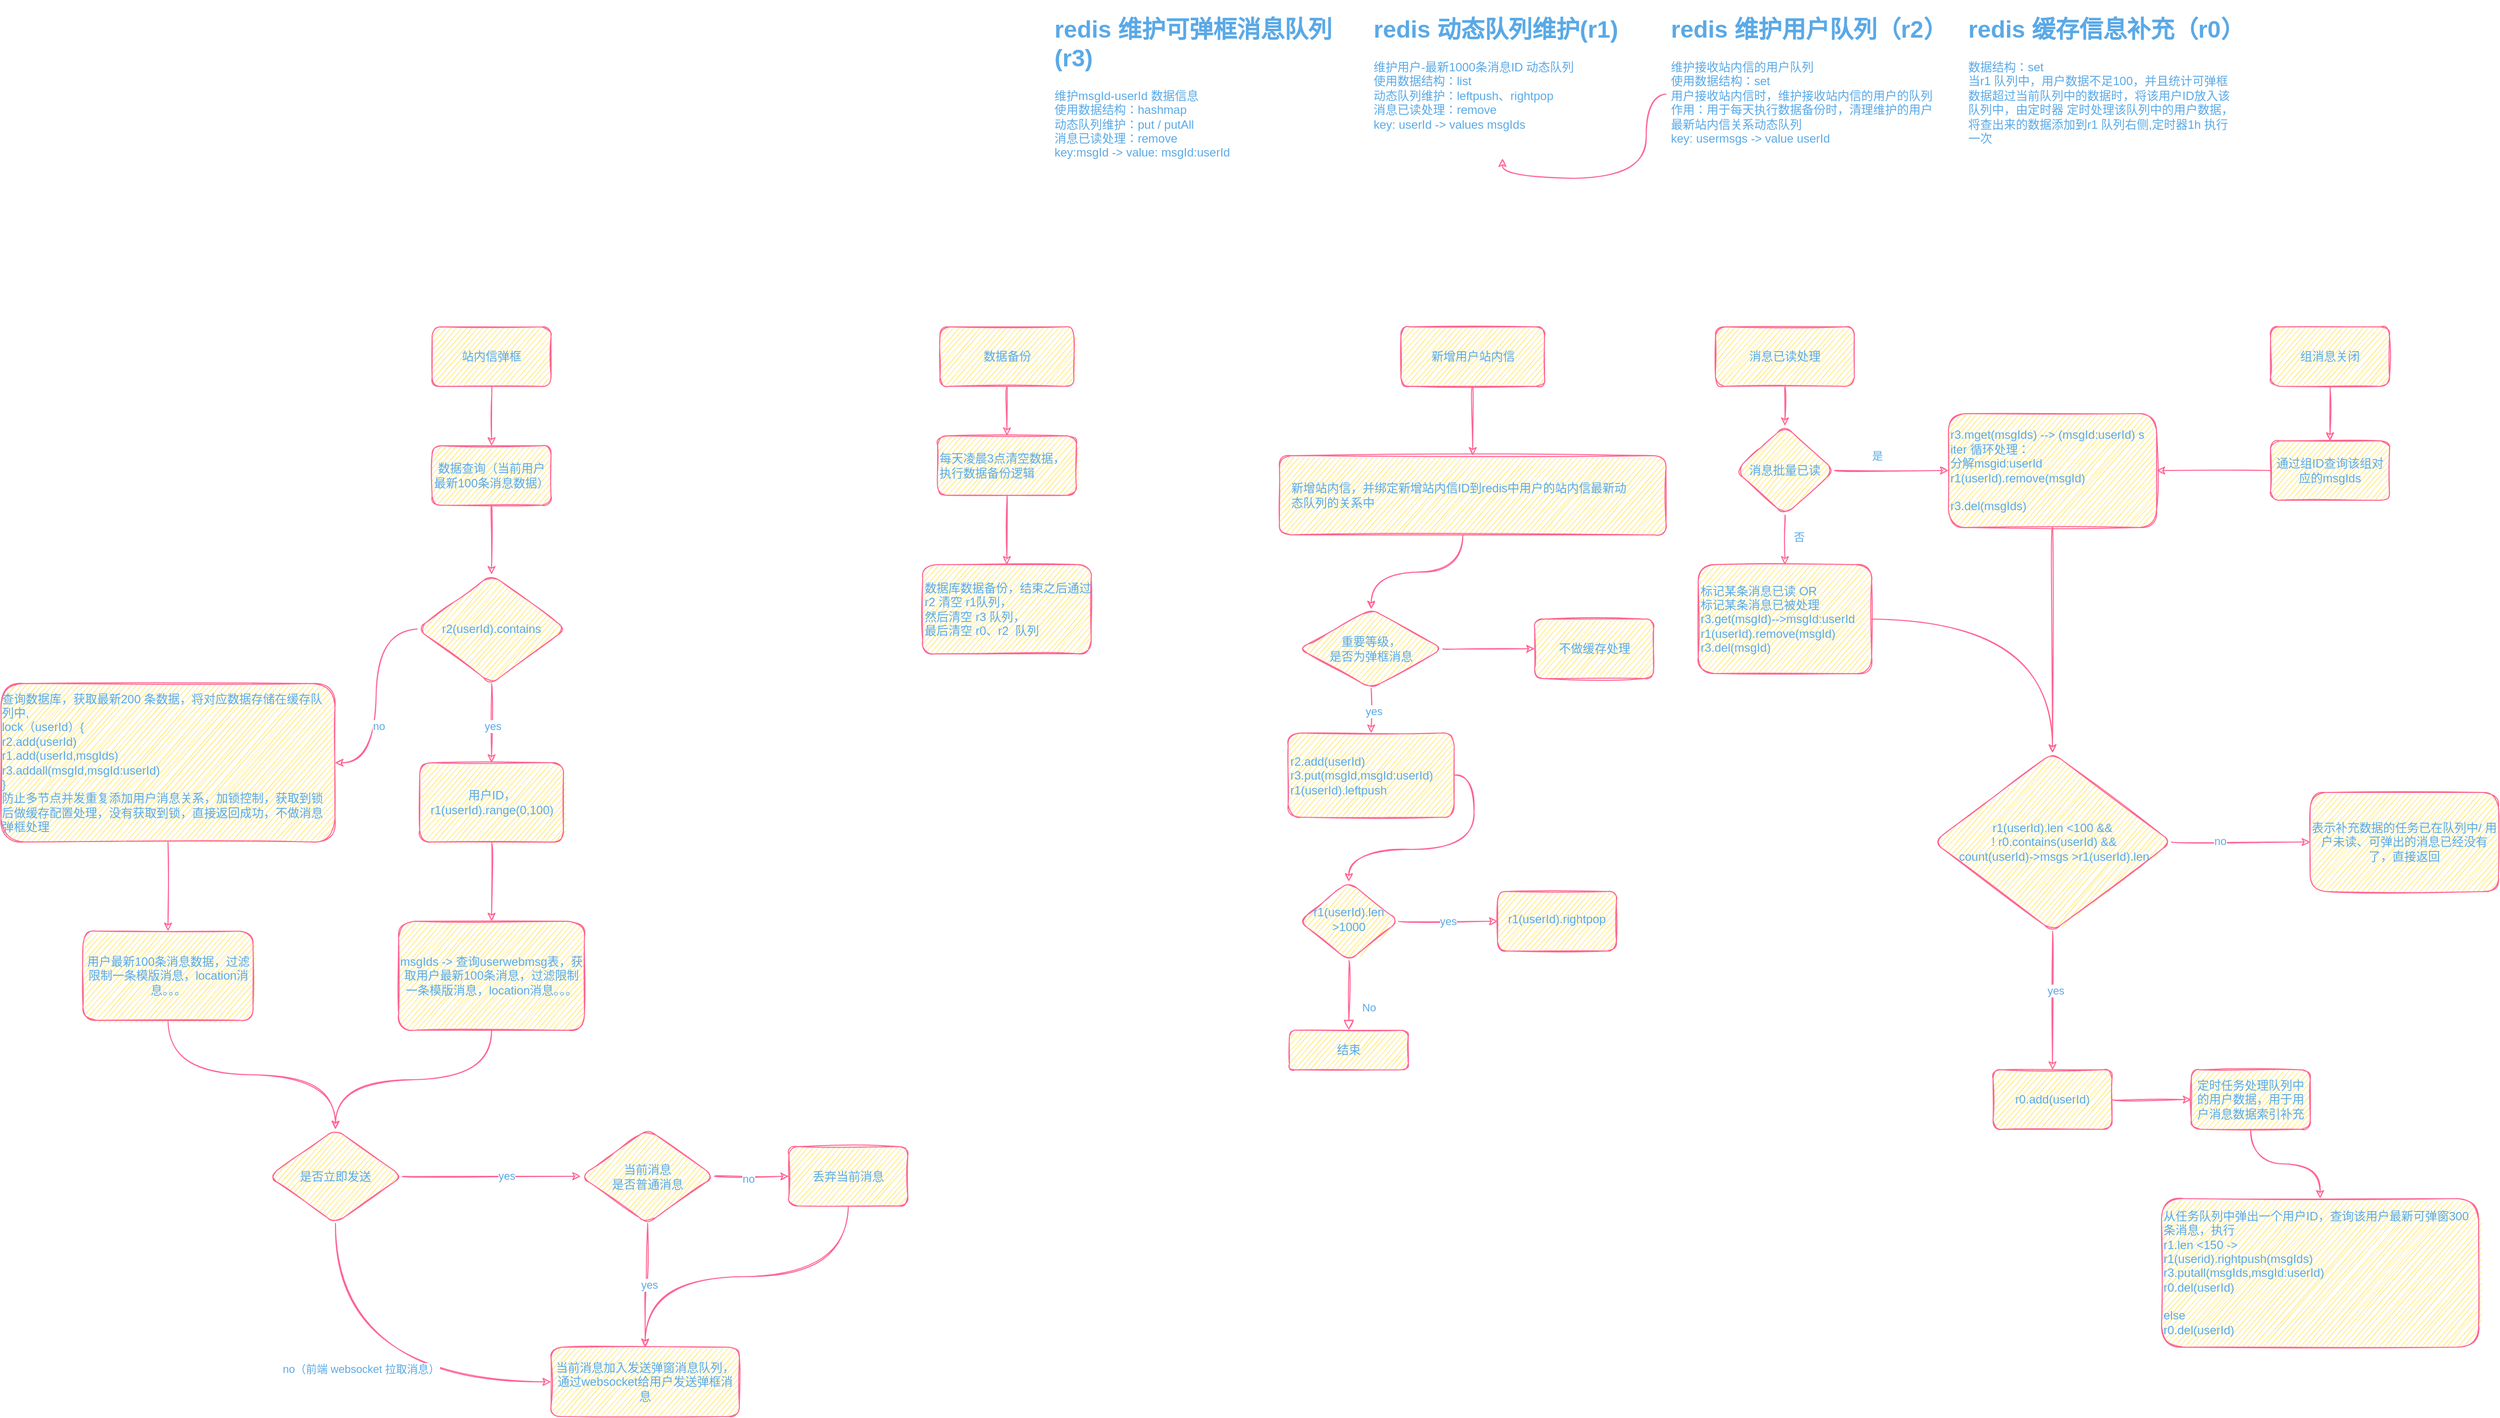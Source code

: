 <mxfile version="16.4.7" type="github">
  <diagram id="C5RBs43oDa-KdzZeNtuy" name="Page-1">
    <mxGraphModel dx="3109" dy="1958" grid="1" gridSize="10" guides="1" tooltips="1" connect="1" arrows="1" fold="1" page="1" pageScale="1" pageWidth="827" pageHeight="1169" math="0" shadow="0">
      <root>
        <mxCell id="WIyWlLk6GJQsqaUBKTNV-0" />
        <mxCell id="WIyWlLk6GJQsqaUBKTNV-1" parent="WIyWlLk6GJQsqaUBKTNV-0" />
        <mxCell id="-cFR_FY4Ac59gnSg9RBy-1" value="" style="edgeStyle=orthogonalEdgeStyle;curved=1;rounded=1;sketch=1;orthogonalLoop=1;jettySize=auto;html=1;fontColor=#5AA9E6;strokeColor=#FF6392;fillColor=#FFE45E;" edge="1" parent="WIyWlLk6GJQsqaUBKTNV-1" source="WIyWlLk6GJQsqaUBKTNV-3" target="-cFR_FY4Ac59gnSg9RBy-0">
          <mxGeometry relative="1" as="geometry" />
        </mxCell>
        <mxCell id="WIyWlLk6GJQsqaUBKTNV-3" value="新增用户站内信" style="rounded=1;whiteSpace=wrap;html=1;fontSize=12;glass=0;strokeWidth=1;shadow=0;sketch=1;fillColor=#FFE45E;strokeColor=#FF6392;fontColor=#5AA9E6;" parent="WIyWlLk6GJQsqaUBKTNV-1" vertex="1">
          <mxGeometry x="252.5" y="-60" width="145" height="60" as="geometry" />
        </mxCell>
        <mxCell id="WIyWlLk6GJQsqaUBKTNV-8" value="No" style="rounded=1;html=1;jettySize=auto;orthogonalLoop=1;fontSize=11;endArrow=block;endFill=0;endSize=8;strokeWidth=1;shadow=0;labelBackgroundColor=none;edgeStyle=orthogonalEdgeStyle;sketch=1;curved=1;strokeColor=#FF6392;fontColor=#5AA9E6;" parent="WIyWlLk6GJQsqaUBKTNV-1" source="WIyWlLk6GJQsqaUBKTNV-10" target="WIyWlLk6GJQsqaUBKTNV-11" edge="1">
          <mxGeometry x="0.333" y="20" relative="1" as="geometry">
            <mxPoint as="offset" />
          </mxGeometry>
        </mxCell>
        <mxCell id="-cFR_FY4Ac59gnSg9RBy-32" value="yes" style="edgeStyle=orthogonalEdgeStyle;curved=1;rounded=1;sketch=1;orthogonalLoop=1;jettySize=auto;html=1;fontColor=#5AA9E6;strokeColor=#FF6392;fillColor=#FFE45E;" edge="1" parent="WIyWlLk6GJQsqaUBKTNV-1" source="WIyWlLk6GJQsqaUBKTNV-10" target="-cFR_FY4Ac59gnSg9RBy-31">
          <mxGeometry relative="1" as="geometry" />
        </mxCell>
        <mxCell id="WIyWlLk6GJQsqaUBKTNV-10" value="r1(userId).len&lt;br&gt;&amp;gt;1000" style="rhombus;whiteSpace=wrap;html=1;shadow=0;fontFamily=Helvetica;fontSize=12;align=center;strokeWidth=1;spacing=6;spacingTop=-4;sketch=1;rounded=1;fillColor=#FFE45E;strokeColor=#FF6392;fontColor=#5AA9E6;" parent="WIyWlLk6GJQsqaUBKTNV-1" vertex="1">
          <mxGeometry x="150" y="500" width="100" height="80" as="geometry" />
        </mxCell>
        <mxCell id="WIyWlLk6GJQsqaUBKTNV-11" value="结束" style="rounded=1;whiteSpace=wrap;html=1;fontSize=12;glass=0;strokeWidth=1;shadow=0;sketch=1;fillColor=#FFE45E;strokeColor=#FF6392;fontColor=#5AA9E6;" parent="WIyWlLk6GJQsqaUBKTNV-1" vertex="1">
          <mxGeometry x="140" y="650" width="120" height="40" as="geometry" />
        </mxCell>
        <mxCell id="-cFR_FY4Ac59gnSg9RBy-0" value="" style="whiteSpace=wrap;html=1;fillColor=#FFE45E;strokeColor=#FF6392;fontColor=#5AA9E6;rounded=1;glass=0;strokeWidth=1;shadow=0;sketch=1;" vertex="1" parent="WIyWlLk6GJQsqaUBKTNV-1">
          <mxGeometry x="130" y="70" width="390" height="80" as="geometry" />
        </mxCell>
        <mxCell id="-cFR_FY4Ac59gnSg9RBy-24" value="" style="edgeStyle=orthogonalEdgeStyle;curved=1;rounded=1;sketch=1;orthogonalLoop=1;jettySize=auto;html=1;fontColor=#5AA9E6;strokeColor=#FF6392;fillColor=#FFE45E;" edge="1" parent="WIyWlLk6GJQsqaUBKTNV-1" source="-cFR_FY4Ac59gnSg9RBy-3" target="-cFR_FY4Ac59gnSg9RBy-23">
          <mxGeometry relative="1" as="geometry" />
        </mxCell>
        <mxCell id="-cFR_FY4Ac59gnSg9RBy-3" value="新增站内信，并绑定新增站内信ID到redis中用户的站内信最新动态队列的关系中&lt;br&gt;" style="text;html=1;strokeColor=none;fillColor=none;align=left;verticalAlign=middle;whiteSpace=wrap;rounded=1;sketch=1;fontColor=#5AA9E6;" vertex="1" parent="WIyWlLk6GJQsqaUBKTNV-1">
          <mxGeometry x="140" y="70" width="350" height="80" as="geometry" />
        </mxCell>
        <mxCell id="-cFR_FY4Ac59gnSg9RBy-7" value="&lt;h1&gt;redis 动态队列维护(r1)&lt;/h1&gt;&lt;div&gt;维护用户-最新1000条消息ID 动态队列&lt;/div&gt;&lt;div&gt;使用数据结构：list&lt;/div&gt;&lt;div&gt;动态队列维护：leftpush、rightpop&lt;/div&gt;&lt;div&gt;消息已读处理：remove&lt;/div&gt;&lt;div&gt;key: userId -&amp;gt; values msgIds&lt;/div&gt;" style="text;html=1;strokeColor=none;fillColor=none;spacing=5;spacingTop=-20;whiteSpace=wrap;overflow=hidden;rounded=1;sketch=1;fontColor=#5AA9E6;" vertex="1" parent="WIyWlLk6GJQsqaUBKTNV-1">
          <mxGeometry x="220" y="-380" width="270" height="150" as="geometry" />
        </mxCell>
        <mxCell id="-cFR_FY4Ac59gnSg9RBy-9" style="edgeStyle=orthogonalEdgeStyle;curved=1;rounded=1;sketch=1;orthogonalLoop=1;jettySize=auto;html=1;entryX=0.5;entryY=1;entryDx=0;entryDy=0;fontColor=#5AA9E6;strokeColor=#FF6392;fillColor=#FFE45E;" edge="1" parent="WIyWlLk6GJQsqaUBKTNV-1" source="-cFR_FY4Ac59gnSg9RBy-8" target="-cFR_FY4Ac59gnSg9RBy-7">
          <mxGeometry relative="1" as="geometry" />
        </mxCell>
        <mxCell id="-cFR_FY4Ac59gnSg9RBy-8" value="&lt;h1&gt;redis 维护用户队列（r2）&lt;/h1&gt;&lt;div&gt;维护接收站内信的用户队列&lt;/div&gt;&lt;div&gt;使用数据结构：set&lt;/div&gt;&lt;div&gt;用户接收站内信时，维护接收站内信的用户的队列&lt;/div&gt;&lt;div&gt;作用：用于每天执行数据备份时，清理维护的用户最新站内信关系动态队列&lt;/div&gt;&lt;div&gt;key: usermsgs -&amp;gt; value userId&lt;/div&gt;" style="text;html=1;strokeColor=none;fillColor=none;spacing=5;spacingTop=-20;whiteSpace=wrap;overflow=hidden;rounded=1;sketch=1;fontColor=#5AA9E6;" vertex="1" parent="WIyWlLk6GJQsqaUBKTNV-1">
          <mxGeometry x="520" y="-380" width="280" height="170" as="geometry" />
        </mxCell>
        <mxCell id="-cFR_FY4Ac59gnSg9RBy-14" value="" style="edgeStyle=orthogonalEdgeStyle;curved=1;rounded=1;sketch=1;orthogonalLoop=1;jettySize=auto;html=1;fontColor=#5AA9E6;strokeColor=#FF6392;fillColor=#FFE45E;" edge="1" parent="WIyWlLk6GJQsqaUBKTNV-1" source="-cFR_FY4Ac59gnSg9RBy-10" target="-cFR_FY4Ac59gnSg9RBy-13">
          <mxGeometry relative="1" as="geometry" />
        </mxCell>
        <mxCell id="-cFR_FY4Ac59gnSg9RBy-10" value="消息已读处理" style="rounded=1;whiteSpace=wrap;html=1;fontSize=12;glass=0;strokeWidth=1;shadow=0;sketch=1;fillColor=#FFE45E;strokeColor=#FF6392;fontColor=#5AA9E6;" vertex="1" parent="WIyWlLk6GJQsqaUBKTNV-1">
          <mxGeometry x="570" y="-60" width="140" height="60" as="geometry" />
        </mxCell>
        <mxCell id="-cFR_FY4Ac59gnSg9RBy-16" value="" style="edgeStyle=orthogonalEdgeStyle;curved=1;rounded=1;sketch=1;orthogonalLoop=1;jettySize=auto;html=1;fontColor=#5AA9E6;strokeColor=#FF6392;fillColor=#FFE45E;" edge="1" parent="WIyWlLk6GJQsqaUBKTNV-1" source="-cFR_FY4Ac59gnSg9RBy-13" target="-cFR_FY4Ac59gnSg9RBy-15">
          <mxGeometry relative="1" as="geometry" />
        </mxCell>
        <mxCell id="-cFR_FY4Ac59gnSg9RBy-20" value="否" style="edgeLabel;html=1;align=right;verticalAlign=middle;resizable=0;points=[];fontColor=#5AA9E6;rounded=1;" vertex="1" connectable="0" parent="-cFR_FY4Ac59gnSg9RBy-16">
          <mxGeometry x="-0.133" y="4" relative="1" as="geometry">
            <mxPoint x="16" as="offset" />
          </mxGeometry>
        </mxCell>
        <mxCell id="-cFR_FY4Ac59gnSg9RBy-18" value="" style="edgeStyle=orthogonalEdgeStyle;curved=1;rounded=1;sketch=1;orthogonalLoop=1;jettySize=auto;html=1;fontColor=#5AA9E6;strokeColor=#FF6392;fillColor=#FFE45E;" edge="1" parent="WIyWlLk6GJQsqaUBKTNV-1" source="-cFR_FY4Ac59gnSg9RBy-13" target="-cFR_FY4Ac59gnSg9RBy-17">
          <mxGeometry relative="1" as="geometry" />
        </mxCell>
        <mxCell id="-cFR_FY4Ac59gnSg9RBy-19" value="是" style="edgeLabel;html=1;align=center;verticalAlign=middle;resizable=0;points=[];fontColor=#5AA9E6;rounded=1;" vertex="1" connectable="0" parent="-cFR_FY4Ac59gnSg9RBy-18">
          <mxGeometry x="-0.257" y="4" relative="1" as="geometry">
            <mxPoint y="-11" as="offset" />
          </mxGeometry>
        </mxCell>
        <mxCell id="-cFR_FY4Ac59gnSg9RBy-13" value="消息批量已读" style="rhombus;whiteSpace=wrap;html=1;fillColor=#FFE45E;strokeColor=#FF6392;fontColor=#5AA9E6;rounded=1;glass=0;strokeWidth=1;shadow=0;sketch=1;" vertex="1" parent="WIyWlLk6GJQsqaUBKTNV-1">
          <mxGeometry x="590" y="40" width="100" height="90" as="geometry" />
        </mxCell>
        <mxCell id="-cFR_FY4Ac59gnSg9RBy-34" value="" style="edgeStyle=orthogonalEdgeStyle;curved=1;rounded=1;sketch=1;orthogonalLoop=1;jettySize=auto;html=1;fontColor=#5AA9E6;strokeColor=#FF6392;fillColor=#FFE45E;" edge="1" parent="WIyWlLk6GJQsqaUBKTNV-1" source="-cFR_FY4Ac59gnSg9RBy-15" target="-cFR_FY4Ac59gnSg9RBy-33">
          <mxGeometry relative="1" as="geometry" />
        </mxCell>
        <mxCell id="-cFR_FY4Ac59gnSg9RBy-15" value="标记某条消息已读 OR&lt;br&gt;标记某条消息已被处理&lt;br&gt;r3.get(msgId)--&amp;gt;msgId:userId&lt;br&gt;r1(userId).remove(msgId)&lt;br&gt;r3.del(msgId)" style="whiteSpace=wrap;html=1;fillColor=#FFE45E;strokeColor=#FF6392;fontColor=#5AA9E6;rounded=1;glass=0;strokeWidth=1;shadow=0;sketch=1;align=left;" vertex="1" parent="WIyWlLk6GJQsqaUBKTNV-1">
          <mxGeometry x="552.5" y="180" width="175" height="110" as="geometry" />
        </mxCell>
        <mxCell id="-cFR_FY4Ac59gnSg9RBy-35" style="edgeStyle=orthogonalEdgeStyle;curved=1;rounded=1;sketch=1;orthogonalLoop=1;jettySize=auto;html=1;exitX=0.5;exitY=1;exitDx=0;exitDy=0;entryX=0.5;entryY=0;entryDx=0;entryDy=0;fontColor=#5AA9E6;strokeColor=#FF6392;fillColor=#FFE45E;" edge="1" parent="WIyWlLk6GJQsqaUBKTNV-1" source="-cFR_FY4Ac59gnSg9RBy-17" target="-cFR_FY4Ac59gnSg9RBy-33">
          <mxGeometry relative="1" as="geometry" />
        </mxCell>
        <mxCell id="-cFR_FY4Ac59gnSg9RBy-17" value="r3.mget(msgIds) --&amp;gt; (msgId:userId) s&lt;br&gt;iter 循环处理：&lt;br&gt;分解msgid:userId&amp;nbsp;&lt;br&gt;r1(userId).remove(msgId)&lt;br&gt;&lt;br&gt;r3.del(msgIds)&lt;br&gt;&lt;div&gt;&lt;/div&gt;" style="whiteSpace=wrap;html=1;fillColor=#FFE45E;strokeColor=#FF6392;fontColor=#5AA9E6;rounded=1;glass=0;strokeWidth=1;shadow=0;sketch=1;align=left;" vertex="1" parent="WIyWlLk6GJQsqaUBKTNV-1">
          <mxGeometry x="805" y="27.5" width="210" height="115" as="geometry" />
        </mxCell>
        <mxCell id="-cFR_FY4Ac59gnSg9RBy-22" value="&lt;h1&gt;redis 维护可弹框消息队列(r3)&lt;/h1&gt;&lt;div&gt;维护msgId-userId 数据信息&lt;/div&gt;&lt;div&gt;&lt;span&gt;使用数据结构：hashmap&lt;/span&gt;&lt;br&gt;&lt;/div&gt;&lt;div&gt;动态队列维护：put / putAll&lt;/div&gt;&lt;div&gt;&lt;span&gt;消息已读处理：remove&lt;/span&gt;&lt;/div&gt;&lt;div&gt;&lt;span&gt;key:msgId -&amp;gt; value: msgId:userId&lt;/span&gt;&lt;/div&gt;" style="text;html=1;strokeColor=none;fillColor=none;spacing=5;spacingTop=-20;whiteSpace=wrap;overflow=hidden;rounded=1;sketch=1;fontColor=#5AA9E6;" vertex="1" parent="WIyWlLk6GJQsqaUBKTNV-1">
          <mxGeometry x="-102.5" y="-380" width="300" height="160" as="geometry" />
        </mxCell>
        <mxCell id="-cFR_FY4Ac59gnSg9RBy-26" value="" style="edgeStyle=orthogonalEdgeStyle;curved=1;rounded=1;sketch=1;orthogonalLoop=1;jettySize=auto;html=1;fontColor=#5AA9E6;strokeColor=#FF6392;fillColor=#FFE45E;" edge="1" parent="WIyWlLk6GJQsqaUBKTNV-1" source="-cFR_FY4Ac59gnSg9RBy-23" target="-cFR_FY4Ac59gnSg9RBy-25">
          <mxGeometry relative="1" as="geometry" />
        </mxCell>
        <mxCell id="-cFR_FY4Ac59gnSg9RBy-27" value="yes" style="edgeLabel;html=1;align=center;verticalAlign=middle;resizable=0;points=[];fontColor=#5AA9E6;rounded=1;" vertex="1" connectable="0" parent="-cFR_FY4Ac59gnSg9RBy-26">
          <mxGeometry x="0.022" y="2" relative="1" as="geometry">
            <mxPoint as="offset" />
          </mxGeometry>
        </mxCell>
        <mxCell id="-cFR_FY4Ac59gnSg9RBy-29" value="" style="edgeStyle=orthogonalEdgeStyle;curved=1;rounded=1;sketch=1;orthogonalLoop=1;jettySize=auto;html=1;fontColor=#5AA9E6;strokeColor=#FF6392;fillColor=#FFE45E;" edge="1" parent="WIyWlLk6GJQsqaUBKTNV-1" source="-cFR_FY4Ac59gnSg9RBy-23" target="-cFR_FY4Ac59gnSg9RBy-28">
          <mxGeometry relative="1" as="geometry" />
        </mxCell>
        <mxCell id="-cFR_FY4Ac59gnSg9RBy-23" value="重要等级，&lt;br&gt;是否为弹框消息" style="rhombus;whiteSpace=wrap;html=1;rounded=1;sketch=1;fontColor=#5AA9E6;strokeColor=#FF6392;fillColor=#FFE45E;" vertex="1" parent="WIyWlLk6GJQsqaUBKTNV-1">
          <mxGeometry x="150" y="225" width="145" height="80" as="geometry" />
        </mxCell>
        <mxCell id="-cFR_FY4Ac59gnSg9RBy-30" style="edgeStyle=orthogonalEdgeStyle;curved=1;rounded=1;sketch=1;orthogonalLoop=1;jettySize=auto;html=1;exitX=1;exitY=0.5;exitDx=0;exitDy=0;fontColor=#5AA9E6;strokeColor=#FF6392;fillColor=#FFE45E;" edge="1" parent="WIyWlLk6GJQsqaUBKTNV-1" source="-cFR_FY4Ac59gnSg9RBy-25" target="WIyWlLk6GJQsqaUBKTNV-10">
          <mxGeometry relative="1" as="geometry" />
        </mxCell>
        <mxCell id="-cFR_FY4Ac59gnSg9RBy-25" value="&lt;span&gt;r2.add(userId)&lt;/span&gt;&lt;br&gt;&lt;span&gt;r3.put(msgId,msgId:userId)&lt;br&gt;&lt;/span&gt;r1(userId).leftpush" style="whiteSpace=wrap;html=1;fillColor=#FFE45E;strokeColor=#FF6392;fontColor=#5AA9E6;rounded=1;sketch=1;align=left;" vertex="1" parent="WIyWlLk6GJQsqaUBKTNV-1">
          <mxGeometry x="138.75" y="350" width="167.5" height="85" as="geometry" />
        </mxCell>
        <mxCell id="-cFR_FY4Ac59gnSg9RBy-28" value="不做缓存处理" style="whiteSpace=wrap;html=1;fillColor=#FFE45E;strokeColor=#FF6392;fontColor=#5AA9E6;rounded=1;sketch=1;" vertex="1" parent="WIyWlLk6GJQsqaUBKTNV-1">
          <mxGeometry x="387.5" y="235" width="120" height="60" as="geometry" />
        </mxCell>
        <mxCell id="-cFR_FY4Ac59gnSg9RBy-31" value="r1(userId).rightpop" style="whiteSpace=wrap;html=1;fillColor=#FFE45E;strokeColor=#FF6392;fontColor=#5AA9E6;shadow=0;strokeWidth=1;spacing=6;spacingTop=-4;sketch=1;rounded=1;" vertex="1" parent="WIyWlLk6GJQsqaUBKTNV-1">
          <mxGeometry x="350" y="510" width="120" height="60" as="geometry" />
        </mxCell>
        <mxCell id="-cFR_FY4Ac59gnSg9RBy-46" value="" style="edgeStyle=orthogonalEdgeStyle;curved=1;rounded=1;sketch=1;orthogonalLoop=1;jettySize=auto;html=1;fontColor=#5AA9E6;strokeColor=#FF6392;fillColor=#FFE45E;" edge="1" parent="WIyWlLk6GJQsqaUBKTNV-1" source="-cFR_FY4Ac59gnSg9RBy-33" target="-cFR_FY4Ac59gnSg9RBy-45">
          <mxGeometry relative="1" as="geometry" />
        </mxCell>
        <mxCell id="-cFR_FY4Ac59gnSg9RBy-47" value="yes" style="edgeLabel;html=1;align=center;verticalAlign=middle;resizable=0;points=[];fontColor=#5AA9E6;rounded=1;" vertex="1" connectable="0" parent="-cFR_FY4Ac59gnSg9RBy-46">
          <mxGeometry x="-0.143" y="3" relative="1" as="geometry">
            <mxPoint as="offset" />
          </mxGeometry>
        </mxCell>
        <mxCell id="-cFR_FY4Ac59gnSg9RBy-49" value="" style="edgeStyle=orthogonalEdgeStyle;curved=1;rounded=1;sketch=1;orthogonalLoop=1;jettySize=auto;html=1;fontColor=#5AA9E6;strokeColor=#FF6392;fillColor=#FFE45E;" edge="1" parent="WIyWlLk6GJQsqaUBKTNV-1" source="-cFR_FY4Ac59gnSg9RBy-33" target="-cFR_FY4Ac59gnSg9RBy-48">
          <mxGeometry relative="1" as="geometry" />
        </mxCell>
        <mxCell id="-cFR_FY4Ac59gnSg9RBy-50" value="no" style="edgeLabel;html=1;align=center;verticalAlign=middle;resizable=0;points=[];fontColor=#5AA9E6;rounded=1;" vertex="1" connectable="0" parent="-cFR_FY4Ac59gnSg9RBy-49">
          <mxGeometry x="-0.3" y="1" relative="1" as="geometry">
            <mxPoint as="offset" />
          </mxGeometry>
        </mxCell>
        <mxCell id="-cFR_FY4Ac59gnSg9RBy-33" value="r1(userId).len &amp;lt;100 &amp;amp;&amp;amp;&lt;br&gt;&amp;nbsp;! r0.contains(userId) &amp;amp;&amp;amp;&lt;br&gt;&amp;nbsp;count(userId)-&amp;gt;msgs &amp;gt;r1(userId).len" style="rhombus;whiteSpace=wrap;html=1;align=center;fillColor=#FFE45E;strokeColor=#FF6392;fontColor=#5AA9E6;rounded=1;glass=0;strokeWidth=1;shadow=0;sketch=1;" vertex="1" parent="WIyWlLk6GJQsqaUBKTNV-1">
          <mxGeometry x="790" y="370" width="240" height="180" as="geometry" />
        </mxCell>
        <mxCell id="-cFR_FY4Ac59gnSg9RBy-36" value="&lt;h1&gt;redis 缓存信息补充（r0）&lt;/h1&gt;&lt;div&gt;数据结构：set&lt;/div&gt;&lt;div&gt;当r1 队列中，用户数据不足100，并且统计可弹框数据超过当前队列中的数据时，将该用户ID放入该队列中，由定时器 定时处理该队列中的用户数据，将查出来的数据添加到r1 队列右侧,定时器1h 执行一次&lt;/div&gt;" style="text;html=1;strokeColor=none;fillColor=none;spacing=5;spacingTop=-20;whiteSpace=wrap;overflow=hidden;rounded=1;sketch=1;fontColor=#5AA9E6;" vertex="1" parent="WIyWlLk6GJQsqaUBKTNV-1">
          <mxGeometry x="820" y="-380" width="280" height="170" as="geometry" />
        </mxCell>
        <mxCell id="-cFR_FY4Ac59gnSg9RBy-52" value="" style="edgeStyle=orthogonalEdgeStyle;curved=1;rounded=1;sketch=1;orthogonalLoop=1;jettySize=auto;html=1;fontColor=#5AA9E6;strokeColor=#FF6392;fillColor=#FFE45E;" edge="1" parent="WIyWlLk6GJQsqaUBKTNV-1" source="-cFR_FY4Ac59gnSg9RBy-45" target="-cFR_FY4Ac59gnSg9RBy-51">
          <mxGeometry relative="1" as="geometry" />
        </mxCell>
        <mxCell id="-cFR_FY4Ac59gnSg9RBy-45" value="r0.add(userId)" style="rounded=1;whiteSpace=wrap;html=1;fillColor=#FFE45E;strokeColor=#FF6392;fontColor=#5AA9E6;glass=0;strokeWidth=1;shadow=0;sketch=1;" vertex="1" parent="WIyWlLk6GJQsqaUBKTNV-1">
          <mxGeometry x="850" y="690" width="120" height="60" as="geometry" />
        </mxCell>
        <mxCell id="-cFR_FY4Ac59gnSg9RBy-48" value="表示补充数据的任务已在队列中/ 用户未读、可弹出的消息已经没有了，直接返回" style="whiteSpace=wrap;html=1;fillColor=#FFE45E;strokeColor=#FF6392;fontColor=#5AA9E6;rounded=1;glass=0;strokeWidth=1;shadow=0;sketch=1;" vertex="1" parent="WIyWlLk6GJQsqaUBKTNV-1">
          <mxGeometry x="1170" y="410" width="190" height="100" as="geometry" />
        </mxCell>
        <mxCell id="-cFR_FY4Ac59gnSg9RBy-60" value="" style="edgeStyle=orthogonalEdgeStyle;curved=1;rounded=1;sketch=1;orthogonalLoop=1;jettySize=auto;html=1;fontColor=#5AA9E6;strokeColor=#FF6392;fillColor=#FFE45E;" edge="1" parent="WIyWlLk6GJQsqaUBKTNV-1" source="-cFR_FY4Ac59gnSg9RBy-51" target="-cFR_FY4Ac59gnSg9RBy-59">
          <mxGeometry relative="1" as="geometry" />
        </mxCell>
        <mxCell id="-cFR_FY4Ac59gnSg9RBy-51" value="定时任务处理队列中的用户数据，用于用户消息数据索引补充" style="whiteSpace=wrap;html=1;fillColor=#FFE45E;strokeColor=#FF6392;fontColor=#5AA9E6;rounded=1;glass=0;strokeWidth=1;shadow=0;sketch=1;" vertex="1" parent="WIyWlLk6GJQsqaUBKTNV-1">
          <mxGeometry x="1050" y="690" width="120" height="60" as="geometry" />
        </mxCell>
        <mxCell id="-cFR_FY4Ac59gnSg9RBy-57" value="" style="edgeStyle=orthogonalEdgeStyle;curved=1;rounded=1;sketch=1;orthogonalLoop=1;jettySize=auto;html=1;fontColor=#5AA9E6;strokeColor=#FF6392;fillColor=#FFE45E;" edge="1" parent="WIyWlLk6GJQsqaUBKTNV-1" source="-cFR_FY4Ac59gnSg9RBy-53" target="-cFR_FY4Ac59gnSg9RBy-56">
          <mxGeometry relative="1" as="geometry" />
        </mxCell>
        <mxCell id="-cFR_FY4Ac59gnSg9RBy-53" value="组消息关闭" style="whiteSpace=wrap;html=1;rounded=1;sketch=1;fontColor=#5AA9E6;strokeColor=#FF6392;fillColor=#FFE45E;" vertex="1" parent="WIyWlLk6GJQsqaUBKTNV-1">
          <mxGeometry x="1130" y="-60" width="120" height="60" as="geometry" />
        </mxCell>
        <mxCell id="-cFR_FY4Ac59gnSg9RBy-58" style="edgeStyle=orthogonalEdgeStyle;curved=1;rounded=1;sketch=1;orthogonalLoop=1;jettySize=auto;html=1;exitX=0;exitY=0.5;exitDx=0;exitDy=0;entryX=1;entryY=0.5;entryDx=0;entryDy=0;fontColor=#5AA9E6;strokeColor=#FF6392;fillColor=#FFE45E;" edge="1" parent="WIyWlLk6GJQsqaUBKTNV-1" source="-cFR_FY4Ac59gnSg9RBy-56" target="-cFR_FY4Ac59gnSg9RBy-17">
          <mxGeometry relative="1" as="geometry" />
        </mxCell>
        <mxCell id="-cFR_FY4Ac59gnSg9RBy-56" value="通过组ID查询该组对应的msgIds" style="whiteSpace=wrap;html=1;fillColor=#FFE45E;strokeColor=#FF6392;fontColor=#5AA9E6;rounded=1;sketch=1;" vertex="1" parent="WIyWlLk6GJQsqaUBKTNV-1">
          <mxGeometry x="1130" y="55" width="120" height="60" as="geometry" />
        </mxCell>
        <mxCell id="-cFR_FY4Ac59gnSg9RBy-59" value="从任务队列中弹出一个用户ID，查询该用户最新可弹窗300条消息，执行&lt;br&gt;r1.len &amp;lt;150 -&amp;gt;&lt;br&gt;r1(userid).rightpush(msgIds)&lt;br&gt;r3.putall(msgIds,msgId:userId)&lt;br&gt;r0.del(userId)&lt;br&gt;&lt;br&gt;else&amp;nbsp;&lt;br&gt;r0.del(userId)" style="whiteSpace=wrap;html=1;fillColor=#FFE45E;strokeColor=#FF6392;fontColor=#5AA9E6;rounded=1;glass=0;strokeWidth=1;shadow=0;sketch=1;align=left;" vertex="1" parent="WIyWlLk6GJQsqaUBKTNV-1">
          <mxGeometry x="1020" y="820" width="320" height="150" as="geometry" />
        </mxCell>
        <mxCell id="-cFR_FY4Ac59gnSg9RBy-74" value="" style="edgeStyle=orthogonalEdgeStyle;curved=1;rounded=1;sketch=1;orthogonalLoop=1;jettySize=auto;html=1;fontColor=#5AA9E6;strokeColor=#FF6392;fillColor=#FFE45E;" edge="1" parent="WIyWlLk6GJQsqaUBKTNV-1" source="-cFR_FY4Ac59gnSg9RBy-61" target="-cFR_FY4Ac59gnSg9RBy-73">
          <mxGeometry relative="1" as="geometry" />
        </mxCell>
        <mxCell id="-cFR_FY4Ac59gnSg9RBy-61" value="数据查询（当前用户最新100条消息数据）" style="whiteSpace=wrap;html=1;rounded=1;sketch=1;fontColor=#5AA9E6;strokeColor=#FF6392;fillColor=#FFE45E;" vertex="1" parent="WIyWlLk6GJQsqaUBKTNV-1">
          <mxGeometry x="-725" y="60" width="120" height="60" as="geometry" />
        </mxCell>
        <mxCell id="-cFR_FY4Ac59gnSg9RBy-93" value="" style="edgeStyle=orthogonalEdgeStyle;curved=1;rounded=1;sketch=1;orthogonalLoop=1;jettySize=auto;html=1;fontColor=#5AA9E6;strokeColor=#FF6392;fillColor=#FFE45E;entryX=0.5;entryY=0;entryDx=0;entryDy=0;" edge="1" parent="WIyWlLk6GJQsqaUBKTNV-1" source="-cFR_FY4Ac59gnSg9RBy-64" target="-cFR_FY4Ac59gnSg9RBy-106">
          <mxGeometry relative="1" as="geometry">
            <mxPoint x="-720" y="770" as="targetPoint" />
          </mxGeometry>
        </mxCell>
        <mxCell id="-cFR_FY4Ac59gnSg9RBy-64" value="msgIds -&amp;gt; 查询userwebmsg表，获取用户最新100条消息，过滤限制一条模版消息，location消息。。。" style="whiteSpace=wrap;html=1;rounded=1;sketch=1;fontColor=#5AA9E6;strokeColor=#FF6392;fillColor=#FFE45E;" vertex="1" parent="WIyWlLk6GJQsqaUBKTNV-1">
          <mxGeometry x="-758.75" y="540" width="187.5" height="110" as="geometry" />
        </mxCell>
        <mxCell id="-cFR_FY4Ac59gnSg9RBy-68" value="" style="edgeStyle=orthogonalEdgeStyle;curved=1;rounded=1;sketch=1;orthogonalLoop=1;jettySize=auto;html=1;fontColor=#5AA9E6;strokeColor=#FF6392;fillColor=#FFE45E;exitX=0.5;exitY=1;exitDx=0;exitDy=0;" edge="1" parent="WIyWlLk6GJQsqaUBKTNV-1" source="-cFR_FY4Ac59gnSg9RBy-66" target="-cFR_FY4Ac59gnSg9RBy-67">
          <mxGeometry relative="1" as="geometry">
            <mxPoint x="-170" y="-40" as="sourcePoint" />
          </mxGeometry>
        </mxCell>
        <mxCell id="-cFR_FY4Ac59gnSg9RBy-66" value="数据备份" style="whiteSpace=wrap;html=1;rounded=1;sketch=1;fontColor=#5AA9E6;strokeColor=#FF6392;fillColor=#FFE45E;" vertex="1" parent="WIyWlLk6GJQsqaUBKTNV-1">
          <mxGeometry x="-212.5" y="-60" width="135" height="60" as="geometry" />
        </mxCell>
        <mxCell id="-cFR_FY4Ac59gnSg9RBy-72" value="" style="edgeStyle=orthogonalEdgeStyle;curved=1;rounded=1;sketch=1;orthogonalLoop=1;jettySize=auto;html=1;fontColor=#5AA9E6;strokeColor=#FF6392;fillColor=#FFE45E;" edge="1" parent="WIyWlLk6GJQsqaUBKTNV-1" source="-cFR_FY4Ac59gnSg9RBy-67" target="-cFR_FY4Ac59gnSg9RBy-71">
          <mxGeometry relative="1" as="geometry" />
        </mxCell>
        <mxCell id="-cFR_FY4Ac59gnSg9RBy-67" value="每天凌晨3点清空数据，执行数据备份逻辑" style="whiteSpace=wrap;html=1;fillColor=#FFE45E;strokeColor=#FF6392;fontColor=#5AA9E6;rounded=1;sketch=1;align=left;" vertex="1" parent="WIyWlLk6GJQsqaUBKTNV-1">
          <mxGeometry x="-215" y="50" width="140" height="60" as="geometry" />
        </mxCell>
        <mxCell id="-cFR_FY4Ac59gnSg9RBy-71" value="数据库数据备份，结束之后通过r2 清空 r1队列，&lt;br&gt;然后清空 r3 队列，&lt;br&gt;最后清空 r0、r2&amp;nbsp; 队列" style="whiteSpace=wrap;html=1;align=left;fillColor=#FFE45E;strokeColor=#FF6392;fontColor=#5AA9E6;rounded=1;sketch=1;" vertex="1" parent="WIyWlLk6GJQsqaUBKTNV-1">
          <mxGeometry x="-230" y="180" width="170" height="90" as="geometry" />
        </mxCell>
        <mxCell id="-cFR_FY4Ac59gnSg9RBy-76" value="" style="edgeStyle=orthogonalEdgeStyle;curved=1;rounded=1;sketch=1;orthogonalLoop=1;jettySize=auto;html=1;fontColor=#5AA9E6;strokeColor=#FF6392;fillColor=#FFE45E;" edge="1" parent="WIyWlLk6GJQsqaUBKTNV-1" source="-cFR_FY4Ac59gnSg9RBy-73" target="-cFR_FY4Ac59gnSg9RBy-75">
          <mxGeometry relative="1" as="geometry" />
        </mxCell>
        <mxCell id="-cFR_FY4Ac59gnSg9RBy-77" value="yes" style="edgeLabel;html=1;align=center;verticalAlign=middle;resizable=0;points=[];fontColor=#5AA9E6;rounded=1;" vertex="1" connectable="0" parent="-cFR_FY4Ac59gnSg9RBy-76">
          <mxGeometry x="0.08" y="1" relative="1" as="geometry">
            <mxPoint as="offset" />
          </mxGeometry>
        </mxCell>
        <mxCell id="-cFR_FY4Ac59gnSg9RBy-79" value="" style="edgeStyle=orthogonalEdgeStyle;curved=1;rounded=1;sketch=1;orthogonalLoop=1;jettySize=auto;html=1;fontColor=#5AA9E6;strokeColor=#FF6392;fillColor=#FFE45E;" edge="1" parent="WIyWlLk6GJQsqaUBKTNV-1" source="-cFR_FY4Ac59gnSg9RBy-73" target="-cFR_FY4Ac59gnSg9RBy-78">
          <mxGeometry relative="1" as="geometry" />
        </mxCell>
        <mxCell id="-cFR_FY4Ac59gnSg9RBy-80" value="no" style="edgeLabel;html=1;align=center;verticalAlign=middle;resizable=0;points=[];fontColor=#5AA9E6;rounded=1;" vertex="1" connectable="0" parent="-cFR_FY4Ac59gnSg9RBy-79">
          <mxGeometry x="0.274" y="2" relative="1" as="geometry">
            <mxPoint as="offset" />
          </mxGeometry>
        </mxCell>
        <mxCell id="-cFR_FY4Ac59gnSg9RBy-73" value="r2(userId).contains" style="rhombus;whiteSpace=wrap;html=1;fillColor=#FFE45E;strokeColor=#FF6392;fontColor=#5AA9E6;rounded=1;sketch=1;" vertex="1" parent="WIyWlLk6GJQsqaUBKTNV-1">
          <mxGeometry x="-740" y="190" width="150" height="110" as="geometry" />
        </mxCell>
        <mxCell id="-cFR_FY4Ac59gnSg9RBy-81" style="edgeStyle=orthogonalEdgeStyle;curved=1;rounded=1;sketch=1;orthogonalLoop=1;jettySize=auto;html=1;exitX=0.5;exitY=1;exitDx=0;exitDy=0;entryX=0.5;entryY=0;entryDx=0;entryDy=0;fontColor=#5AA9E6;strokeColor=#FF6392;fillColor=#FFE45E;" edge="1" parent="WIyWlLk6GJQsqaUBKTNV-1" source="-cFR_FY4Ac59gnSg9RBy-75" target="-cFR_FY4Ac59gnSg9RBy-64">
          <mxGeometry relative="1" as="geometry" />
        </mxCell>
        <mxCell id="-cFR_FY4Ac59gnSg9RBy-75" value="&lt;span&gt;用户ID，r1(userId).range(0,100)&lt;/span&gt;" style="whiteSpace=wrap;html=1;fillColor=#FFE45E;strokeColor=#FF6392;fontColor=#5AA9E6;rounded=1;sketch=1;" vertex="1" parent="WIyWlLk6GJQsqaUBKTNV-1">
          <mxGeometry x="-737.5" y="380" width="145" height="80" as="geometry" />
        </mxCell>
        <mxCell id="-cFR_FY4Ac59gnSg9RBy-95" value="" style="edgeStyle=orthogonalEdgeStyle;curved=1;rounded=1;sketch=1;orthogonalLoop=1;jettySize=auto;html=1;fontColor=#5AA9E6;strokeColor=#FF6392;fillColor=#FFE45E;" edge="1" parent="WIyWlLk6GJQsqaUBKTNV-1" source="-cFR_FY4Ac59gnSg9RBy-78" target="-cFR_FY4Ac59gnSg9RBy-94">
          <mxGeometry relative="1" as="geometry" />
        </mxCell>
        <mxCell id="-cFR_FY4Ac59gnSg9RBy-78" value="&lt;div style=&quot;text-align: left&quot;&gt;&lt;span&gt;查询数据库，获取最新200 条数据，将对应数据存储在缓存队列中,&lt;/span&gt;&lt;/div&gt;&lt;div style=&quot;text-align: left&quot;&gt;&lt;span&gt;lock（userId）{&lt;/span&gt;&lt;/div&gt;&lt;div style=&quot;text-align: left&quot;&gt;&lt;span&gt;r2.add(userId)&lt;/span&gt;&lt;/div&gt;&lt;div style=&quot;text-align: left&quot;&gt;&lt;span&gt;r1.add(userId,msgIds)&lt;/span&gt;&lt;/div&gt;&lt;div style=&quot;text-align: left&quot;&gt;&lt;span&gt;r3.addall(msgId,msgId:userId)&lt;/span&gt;&lt;/div&gt;&lt;div style=&quot;text-align: left&quot;&gt;&lt;span&gt;}&lt;/span&gt;&lt;/div&gt;&lt;div style=&quot;text-align: left&quot;&gt;&lt;span&gt;防止多节点并发重复添加用户消息关系，加锁控制，获取到锁后做缓存配置处理，没有获取到锁，直接返回成功，不做消息弹框处理&lt;/span&gt;&lt;/div&gt;" style="whiteSpace=wrap;html=1;fillColor=#FFE45E;strokeColor=#FF6392;fontColor=#5AA9E6;rounded=1;sketch=1;" vertex="1" parent="WIyWlLk6GJQsqaUBKTNV-1">
          <mxGeometry x="-1160" y="300" width="337" height="160" as="geometry" />
        </mxCell>
        <mxCell id="-cFR_FY4Ac59gnSg9RBy-89" value="" style="edgeStyle=orthogonalEdgeStyle;curved=1;rounded=1;sketch=1;orthogonalLoop=1;jettySize=auto;html=1;fontColor=#5AA9E6;strokeColor=#FF6392;fillColor=#FFE45E;entryX=0.5;entryY=0;entryDx=0;entryDy=0;" edge="1" parent="WIyWlLk6GJQsqaUBKTNV-1" source="-cFR_FY4Ac59gnSg9RBy-82" target="-cFR_FY4Ac59gnSg9RBy-61">
          <mxGeometry relative="1" as="geometry">
            <mxPoint x="-1130" y="-25" as="targetPoint" />
          </mxGeometry>
        </mxCell>
        <mxCell id="-cFR_FY4Ac59gnSg9RBy-82" value="站内信弹框" style="whiteSpace=wrap;html=1;rounded=1;sketch=1;fontColor=#5AA9E6;strokeColor=#FF6392;fillColor=#FFE45E;" vertex="1" parent="WIyWlLk6GJQsqaUBKTNV-1">
          <mxGeometry x="-725" y="-60" width="120" height="60" as="geometry" />
        </mxCell>
        <mxCell id="-cFR_FY4Ac59gnSg9RBy-98" value="" style="edgeStyle=orthogonalEdgeStyle;curved=1;rounded=1;sketch=1;orthogonalLoop=1;jettySize=auto;html=1;fontColor=#5AA9E6;strokeColor=#FF6392;fillColor=#FFE45E;" edge="1" parent="WIyWlLk6GJQsqaUBKTNV-1" source="-cFR_FY4Ac59gnSg9RBy-92" target="-cFR_FY4Ac59gnSg9RBy-97">
          <mxGeometry relative="1" as="geometry" />
        </mxCell>
        <mxCell id="-cFR_FY4Ac59gnSg9RBy-99" value="no" style="edgeLabel;html=1;align=center;verticalAlign=middle;resizable=0;points=[];fontColor=#5AA9E6;" vertex="1" connectable="0" parent="-cFR_FY4Ac59gnSg9RBy-98">
          <mxGeometry x="-0.109" y="-1" relative="1" as="geometry">
            <mxPoint y="1" as="offset" />
          </mxGeometry>
        </mxCell>
        <mxCell id="-cFR_FY4Ac59gnSg9RBy-101" value="" style="edgeStyle=orthogonalEdgeStyle;curved=1;rounded=1;sketch=1;orthogonalLoop=1;jettySize=auto;html=1;fontColor=#5AA9E6;strokeColor=#FF6392;fillColor=#FFE45E;" edge="1" parent="WIyWlLk6GJQsqaUBKTNV-1" source="-cFR_FY4Ac59gnSg9RBy-92" target="-cFR_FY4Ac59gnSg9RBy-100">
          <mxGeometry relative="1" as="geometry" />
        </mxCell>
        <mxCell id="-cFR_FY4Ac59gnSg9RBy-102" value="yes" style="edgeLabel;html=1;align=center;verticalAlign=middle;resizable=0;points=[];fontColor=#5AA9E6;" vertex="1" connectable="0" parent="-cFR_FY4Ac59gnSg9RBy-101">
          <mxGeometry x="-0.036" y="1" relative="1" as="geometry">
            <mxPoint as="offset" />
          </mxGeometry>
        </mxCell>
        <mxCell id="-cFR_FY4Ac59gnSg9RBy-92" value="&lt;span&gt;当前消息&lt;/span&gt;&lt;br&gt;&lt;span&gt;是否普通消息&lt;/span&gt;" style="rhombus;whiteSpace=wrap;html=1;fillColor=#FFE45E;strokeColor=#FF6392;fontColor=#5AA9E6;rounded=1;sketch=1;" vertex="1" parent="WIyWlLk6GJQsqaUBKTNV-1">
          <mxGeometry x="-575" y="750" width="135" height="95" as="geometry" />
        </mxCell>
        <mxCell id="-cFR_FY4Ac59gnSg9RBy-96" style="edgeStyle=orthogonalEdgeStyle;curved=1;rounded=1;sketch=1;orthogonalLoop=1;jettySize=auto;html=1;exitX=0.5;exitY=1;exitDx=0;exitDy=0;fontColor=#5AA9E6;strokeColor=#FF6392;fillColor=#FFE45E;entryX=0.5;entryY=0;entryDx=0;entryDy=0;" edge="1" parent="WIyWlLk6GJQsqaUBKTNV-1" source="-cFR_FY4Ac59gnSg9RBy-94" target="-cFR_FY4Ac59gnSg9RBy-106">
          <mxGeometry relative="1" as="geometry">
            <mxPoint x="-820" y="760" as="targetPoint" />
          </mxGeometry>
        </mxCell>
        <mxCell id="-cFR_FY4Ac59gnSg9RBy-94" value="用户最新100条消息数据，过滤限制一条模版消息，location消息。。。" style="whiteSpace=wrap;html=1;fillColor=#FFE45E;strokeColor=#FF6392;fontColor=#5AA9E6;rounded=1;sketch=1;" vertex="1" parent="WIyWlLk6GJQsqaUBKTNV-1">
          <mxGeometry x="-1077.25" y="550" width="171.5" height="90" as="geometry" />
        </mxCell>
        <mxCell id="-cFR_FY4Ac59gnSg9RBy-103" style="edgeStyle=orthogonalEdgeStyle;curved=1;rounded=1;sketch=1;orthogonalLoop=1;jettySize=auto;html=1;exitX=0.5;exitY=1;exitDx=0;exitDy=0;entryX=0.5;entryY=0;entryDx=0;entryDy=0;fontColor=#5AA9E6;strokeColor=#FF6392;fillColor=#FFE45E;" edge="1" parent="WIyWlLk6GJQsqaUBKTNV-1" source="-cFR_FY4Ac59gnSg9RBy-97" target="-cFR_FY4Ac59gnSg9RBy-100">
          <mxGeometry relative="1" as="geometry" />
        </mxCell>
        <mxCell id="-cFR_FY4Ac59gnSg9RBy-97" value="丢弃当前消息" style="whiteSpace=wrap;html=1;fillColor=#FFE45E;strokeColor=#FF6392;fontColor=#5AA9E6;rounded=1;sketch=1;" vertex="1" parent="WIyWlLk6GJQsqaUBKTNV-1">
          <mxGeometry x="-365" y="767.5" width="120" height="60" as="geometry" />
        </mxCell>
        <mxCell id="-cFR_FY4Ac59gnSg9RBy-100" value="当前消息加入发送弹窗消息队列，通过websocket给用户发送弹框消息" style="rounded=1;whiteSpace=wrap;html=1;fillColor=#FFE45E;strokeColor=#FF6392;fontColor=#5AA9E6;sketch=1;" vertex="1" parent="WIyWlLk6GJQsqaUBKTNV-1">
          <mxGeometry x="-605" y="970" width="190" height="70" as="geometry" />
        </mxCell>
        <mxCell id="-cFR_FY4Ac59gnSg9RBy-112" style="edgeStyle=orthogonalEdgeStyle;curved=1;rounded=1;sketch=1;orthogonalLoop=1;jettySize=auto;html=1;exitX=0.5;exitY=1;exitDx=0;exitDy=0;entryX=0;entryY=0.5;entryDx=0;entryDy=0;fontColor=#5AA9E6;strokeColor=#FF6392;fillColor=#FFE45E;" edge="1" parent="WIyWlLk6GJQsqaUBKTNV-1" source="-cFR_FY4Ac59gnSg9RBy-106" target="-cFR_FY4Ac59gnSg9RBy-100">
          <mxGeometry relative="1" as="geometry" />
        </mxCell>
        <mxCell id="-cFR_FY4Ac59gnSg9RBy-113" value="no（前端 websocket 拉取消息）" style="edgeLabel;html=1;align=center;verticalAlign=middle;resizable=0;points=[];fontColor=#5AA9E6;" vertex="1" connectable="0" parent="-cFR_FY4Ac59gnSg9RBy-112">
          <mxGeometry x="-0.016" y="13" relative="1" as="geometry">
            <mxPoint as="offset" />
          </mxGeometry>
        </mxCell>
        <mxCell id="-cFR_FY4Ac59gnSg9RBy-114" style="edgeStyle=orthogonalEdgeStyle;curved=1;rounded=1;sketch=1;orthogonalLoop=1;jettySize=auto;html=1;exitX=1;exitY=0.5;exitDx=0;exitDy=0;entryX=0;entryY=0.5;entryDx=0;entryDy=0;fontColor=#5AA9E6;strokeColor=#FF6392;fillColor=#FFE45E;" edge="1" parent="WIyWlLk6GJQsqaUBKTNV-1" source="-cFR_FY4Ac59gnSg9RBy-106" target="-cFR_FY4Ac59gnSg9RBy-92">
          <mxGeometry relative="1" as="geometry" />
        </mxCell>
        <mxCell id="-cFR_FY4Ac59gnSg9RBy-115" value="yes" style="edgeLabel;html=1;align=center;verticalAlign=middle;resizable=0;points=[];fontColor=#5AA9E6;" vertex="1" connectable="0" parent="-cFR_FY4Ac59gnSg9RBy-114">
          <mxGeometry x="0.168" y="2" relative="1" as="geometry">
            <mxPoint y="1" as="offset" />
          </mxGeometry>
        </mxCell>
        <mxCell id="-cFR_FY4Ac59gnSg9RBy-106" value="是否立即发送" style="rhombus;whiteSpace=wrap;html=1;fillColor=#FFE45E;strokeColor=#FF6392;fontColor=#5AA9E6;rounded=1;sketch=1;" vertex="1" parent="WIyWlLk6GJQsqaUBKTNV-1">
          <mxGeometry x="-890" y="750" width="135" height="95" as="geometry" />
        </mxCell>
      </root>
    </mxGraphModel>
  </diagram>
</mxfile>
